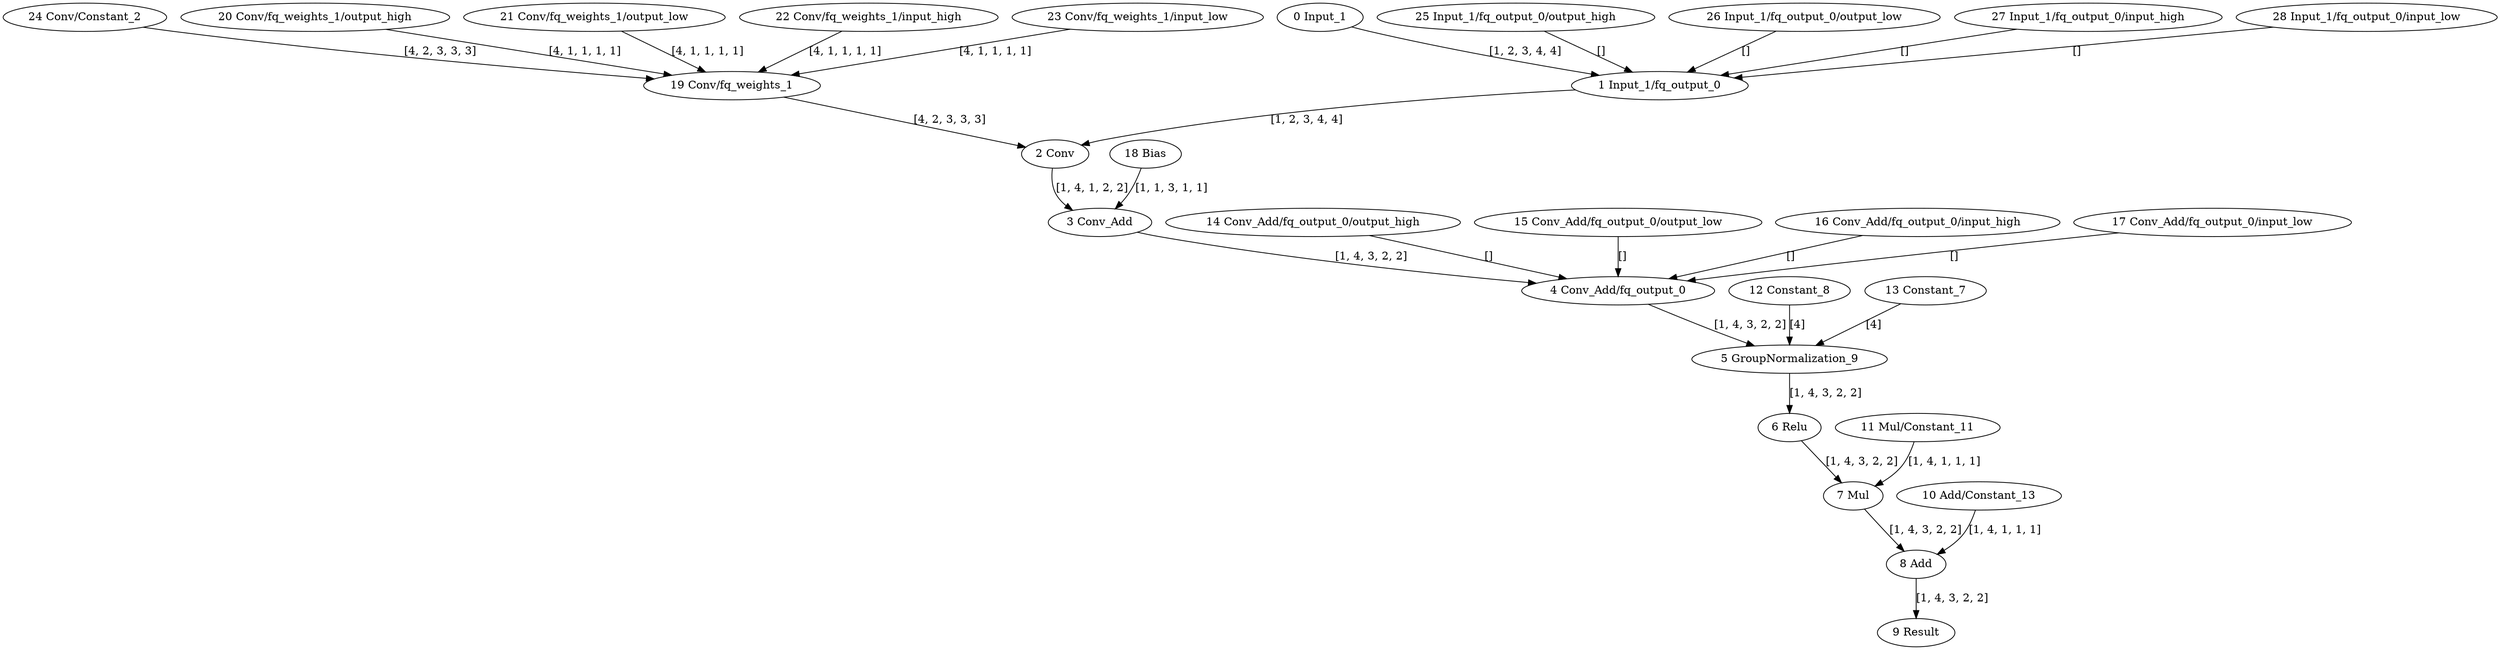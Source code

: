strict digraph  {
"0 Input_1" [id=0, type=Parameter];
"1 Input_1/fq_output_0" [id=1, type=FakeQuantize];
"2 Conv" [id=2, type=Convolution];
"3 Conv_Add" [id=3, type=Add];
"4 Conv_Add/fq_output_0" [id=4, type=FakeQuantize];
"5 GroupNormalization_9" [id=5, type=GroupNormalization];
"6 Relu" [id=6, type=Relu];
"7 Mul" [id=7, type=Multiply];
"8 Add" [id=8, type=Add];
"9 Result" [id=9, type=Result];
"10 Add/Constant_13" [id=10, type=Constant];
"11 Mul/Constant_11" [id=11, type=Constant];
"12 Constant_8" [id=12, type=Constant];
"13 Constant_7" [id=13, type=Constant];
"14 Conv_Add/fq_output_0/output_high" [id=14, type=Constant];
"15 Conv_Add/fq_output_0/output_low" [id=15, type=Constant];
"16 Conv_Add/fq_output_0/input_high" [id=16, type=Constant];
"17 Conv_Add/fq_output_0/input_low" [id=17, type=Constant];
"18 Bias" [id=18, type=Constant];
"19 Conv/fq_weights_1" [id=19, type=FakeQuantize];
"20 Conv/fq_weights_1/output_high" [id=20, type=Constant];
"21 Conv/fq_weights_1/output_low" [id=21, type=Constant];
"22 Conv/fq_weights_1/input_high" [id=22, type=Constant];
"23 Conv/fq_weights_1/input_low" [id=23, type=Constant];
"24 Conv/Constant_2" [id=24, type=Constant];
"25 Input_1/fq_output_0/output_high" [id=25, type=Constant];
"26 Input_1/fq_output_0/output_low" [id=26, type=Constant];
"27 Input_1/fq_output_0/input_high" [id=27, type=Constant];
"28 Input_1/fq_output_0/input_low" [id=28, type=Constant];
"0 Input_1" -> "1 Input_1/fq_output_0"  [label="[1, 2, 3, 4, 4]", style=solid];
"1 Input_1/fq_output_0" -> "2 Conv"  [label="[1, 2, 3, 4, 4]", style=solid];
"2 Conv" -> "3 Conv_Add"  [label="[1, 4, 1, 2, 2]", style=solid];
"3 Conv_Add" -> "4 Conv_Add/fq_output_0"  [label="[1, 4, 3, 2, 2]", style=solid];
"4 Conv_Add/fq_output_0" -> "5 GroupNormalization_9"  [label="[1, 4, 3, 2, 2]", style=solid];
"5 GroupNormalization_9" -> "6 Relu"  [label="[1, 4, 3, 2, 2]", style=solid];
"6 Relu" -> "7 Mul"  [label="[1, 4, 3, 2, 2]", style=solid];
"7 Mul" -> "8 Add"  [label="[1, 4, 3, 2, 2]", style=solid];
"8 Add" -> "9 Result"  [label="[1, 4, 3, 2, 2]", style=solid];
"10 Add/Constant_13" -> "8 Add"  [label="[1, 4, 1, 1, 1]", style=solid];
"11 Mul/Constant_11" -> "7 Mul"  [label="[1, 4, 1, 1, 1]", style=solid];
"12 Constant_8" -> "5 GroupNormalization_9"  [label="[4]", style=solid];
"13 Constant_7" -> "5 GroupNormalization_9"  [label="[4]", style=solid];
"14 Conv_Add/fq_output_0/output_high" -> "4 Conv_Add/fq_output_0"  [label="[]", style=solid];
"15 Conv_Add/fq_output_0/output_low" -> "4 Conv_Add/fq_output_0"  [label="[]", style=solid];
"16 Conv_Add/fq_output_0/input_high" -> "4 Conv_Add/fq_output_0"  [label="[]", style=solid];
"17 Conv_Add/fq_output_0/input_low" -> "4 Conv_Add/fq_output_0"  [label="[]", style=solid];
"18 Bias" -> "3 Conv_Add"  [label="[1, 1, 3, 1, 1]", style=solid];
"19 Conv/fq_weights_1" -> "2 Conv"  [label="[4, 2, 3, 3, 3]", style=solid];
"20 Conv/fq_weights_1/output_high" -> "19 Conv/fq_weights_1"  [label="[4, 1, 1, 1, 1]", style=solid];
"21 Conv/fq_weights_1/output_low" -> "19 Conv/fq_weights_1"  [label="[4, 1, 1, 1, 1]", style=solid];
"22 Conv/fq_weights_1/input_high" -> "19 Conv/fq_weights_1"  [label="[4, 1, 1, 1, 1]", style=solid];
"23 Conv/fq_weights_1/input_low" -> "19 Conv/fq_weights_1"  [label="[4, 1, 1, 1, 1]", style=solid];
"24 Conv/Constant_2" -> "19 Conv/fq_weights_1"  [label="[4, 2, 3, 3, 3]", style=solid];
"25 Input_1/fq_output_0/output_high" -> "1 Input_1/fq_output_0"  [label="[]", style=solid];
"26 Input_1/fq_output_0/output_low" -> "1 Input_1/fq_output_0"  [label="[]", style=solid];
"27 Input_1/fq_output_0/input_high" -> "1 Input_1/fq_output_0"  [label="[]", style=solid];
"28 Input_1/fq_output_0/input_low" -> "1 Input_1/fq_output_0"  [label="[]", style=solid];
}
